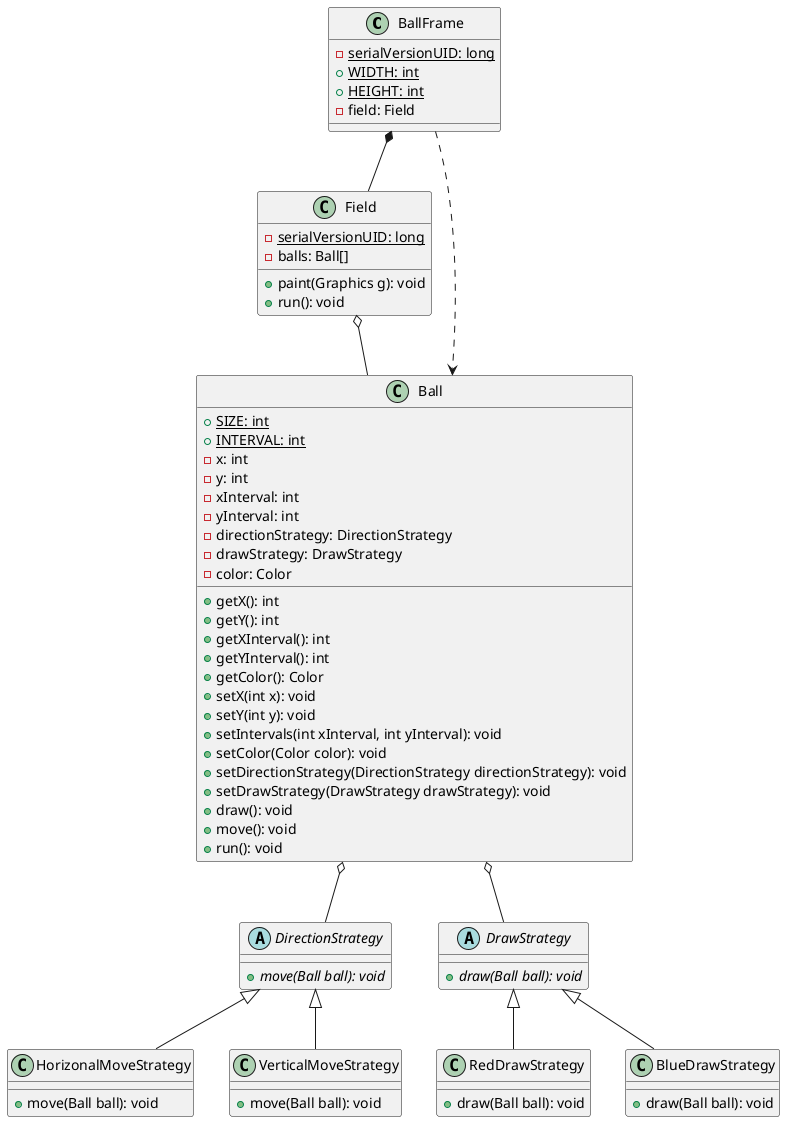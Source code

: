 @startuml
class BallFrame {
    -{static} serialVersionUID: long
    +{static} WIDTH: int
    +{static} HEIGHT: int
    -field: Field
}

class Field {
    -{static} serialVersionUID: long
    -balls: Ball[]

    +paint(Graphics g): void
    +run(): void
}

class Ball {
    +{static} SIZE: int
    +{static} INTERVAL: int
    -x: int
    -y: int
    -xInterval: int
    -yInterval: int
    -directionStrategy: DirectionStrategy
    -drawStrategy: DrawStrategy
    -color: Color

    +getX(): int
    +getY(): int
    +getXInterval(): int
    +getYInterval(): int
    +getColor(): Color
    +setX(int x): void
    +setY(int y): void
    +setIntervals(int xInterval, int yInterval): void
    +setColor(Color color): void
    +setDirectionStrategy(DirectionStrategy directionStrategy): void
    +setDrawStrategy(DrawStrategy drawStrategy): void
    +draw(): void
    +move(): void
    +run(): void
}

abstract class DirectionStrategy {
    +{abstract} move(Ball ball): void
}

class HorizonalMoveStrategy {
    +move(Ball ball): void
}

class VerticalMoveStrategy {
    +move(Ball ball): void
}

abstract class DrawStrategy {
    +{abstract} draw(Ball ball): void
}

class RedDrawStrategy {
    +draw(Ball ball): void
}

class BlueDrawStrategy {
    +draw(Ball ball): void
}

BallFrame ..> Ball
BallFrame *-- Field
Field o-- Ball
Ball o-- DirectionStrategy
Ball o-- DrawStrategy
DirectionStrategy <|-- HorizonalMoveStrategy
DirectionStrategy <|-- VerticalMoveStrategy
DrawStrategy <|-- RedDrawStrategy
DrawStrategy <|-- BlueDrawStrategy
@enduml